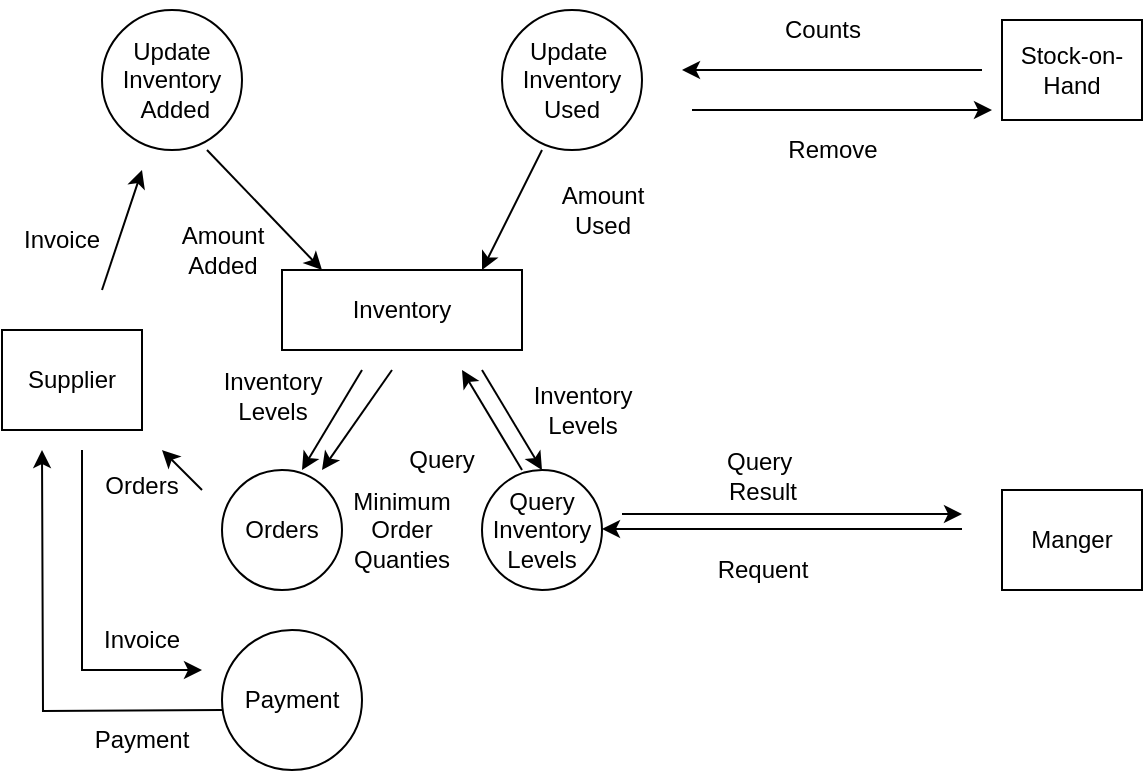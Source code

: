 <mxfile version="22.1.5" type="device">
  <diagram name="Page-1" id="VBh6dqWdYe3KM0izRPGQ">
    <mxGraphModel dx="880" dy="518" grid="1" gridSize="10" guides="1" tooltips="1" connect="1" arrows="1" fold="1" page="1" pageScale="1" pageWidth="850" pageHeight="1100" math="0" shadow="0">
      <root>
        <mxCell id="0" />
        <mxCell id="1" parent="0" />
        <mxCell id="uK1TMQlal5gdVzRUGG-r-1" value="Update&lt;br&gt;Inventory&lt;br&gt;&amp;nbsp;Added" style="ellipse;whiteSpace=wrap;html=1;aspect=fixed;" vertex="1" parent="1">
          <mxGeometry x="70" y="90" width="70" height="70" as="geometry" />
        </mxCell>
        <mxCell id="uK1TMQlal5gdVzRUGG-r-2" value="Update&amp;nbsp;&lt;br&gt;Inventory&lt;br&gt;Used" style="ellipse;whiteSpace=wrap;html=1;aspect=fixed;" vertex="1" parent="1">
          <mxGeometry x="270" y="90" width="70" height="70" as="geometry" />
        </mxCell>
        <mxCell id="uK1TMQlal5gdVzRUGG-r-3" value="" style="endArrow=classic;html=1;rounded=0;" edge="1" parent="1">
          <mxGeometry width="50" height="50" relative="1" as="geometry">
            <mxPoint x="510" y="120" as="sourcePoint" />
            <mxPoint x="360" y="120" as="targetPoint" />
          </mxGeometry>
        </mxCell>
        <mxCell id="uK1TMQlal5gdVzRUGG-r-4" value="Stock-on-Hand" style="html=1;whiteSpace=wrap;" vertex="1" parent="1">
          <mxGeometry x="520" y="95" width="70" height="50" as="geometry" />
        </mxCell>
        <mxCell id="uK1TMQlal5gdVzRUGG-r-5" value="Manger" style="html=1;whiteSpace=wrap;" vertex="1" parent="1">
          <mxGeometry x="520" y="330" width="70" height="50" as="geometry" />
        </mxCell>
        <mxCell id="uK1TMQlal5gdVzRUGG-r-6" value="" style="endArrow=classic;html=1;rounded=0;" edge="1" parent="1">
          <mxGeometry width="50" height="50" relative="1" as="geometry">
            <mxPoint x="290" y="160" as="sourcePoint" />
            <mxPoint x="260" y="220" as="targetPoint" />
          </mxGeometry>
        </mxCell>
        <mxCell id="uK1TMQlal5gdVzRUGG-r-7" value="" style="endArrow=classic;html=1;rounded=0;exitX=0.75;exitY=1;exitDx=0;exitDy=0;exitPerimeter=0;" edge="1" parent="1" source="uK1TMQlal5gdVzRUGG-r-1">
          <mxGeometry width="50" height="50" relative="1" as="geometry">
            <mxPoint x="139.998" y="159.998" as="sourcePoint" />
            <mxPoint x="180" y="220" as="targetPoint" />
          </mxGeometry>
        </mxCell>
        <mxCell id="uK1TMQlal5gdVzRUGG-r-8" value="" style="endArrow=classic;html=1;rounded=0;" edge="1" parent="1">
          <mxGeometry width="50" height="50" relative="1" as="geometry">
            <mxPoint x="70" y="230" as="sourcePoint" />
            <mxPoint x="90" y="170" as="targetPoint" />
          </mxGeometry>
        </mxCell>
        <mxCell id="uK1TMQlal5gdVzRUGG-r-9" value="Supplier" style="html=1;whiteSpace=wrap;" vertex="1" parent="1">
          <mxGeometry x="20" y="250" width="70" height="50" as="geometry" />
        </mxCell>
        <mxCell id="uK1TMQlal5gdVzRUGG-r-10" value="" style="endArrow=classic;html=1;rounded=0;" edge="1" parent="1">
          <mxGeometry width="50" height="50" relative="1" as="geometry">
            <mxPoint x="120" y="330" as="sourcePoint" />
            <mxPoint x="100" y="310" as="targetPoint" />
          </mxGeometry>
        </mxCell>
        <mxCell id="uK1TMQlal5gdVzRUGG-r-11" value="" style="endArrow=classic;html=1;rounded=0;edgeStyle=orthogonalEdgeStyle;" edge="1" parent="1">
          <mxGeometry width="50" height="50" relative="1" as="geometry">
            <mxPoint x="130" y="440" as="sourcePoint" />
            <mxPoint x="40" y="310" as="targetPoint" />
          </mxGeometry>
        </mxCell>
        <mxCell id="uK1TMQlal5gdVzRUGG-r-12" value="" style="endArrow=classic;html=1;rounded=0;edgeStyle=orthogonalEdgeStyle;" edge="1" parent="1">
          <mxGeometry width="50" height="50" relative="1" as="geometry">
            <mxPoint x="60" y="310" as="sourcePoint" />
            <mxPoint x="120" y="420" as="targetPoint" />
            <Array as="points">
              <mxPoint x="60" y="420" />
              <mxPoint x="120" y="420" />
            </Array>
          </mxGeometry>
        </mxCell>
        <mxCell id="uK1TMQlal5gdVzRUGG-r-13" value="Payment" style="ellipse;whiteSpace=wrap;html=1;aspect=fixed;" vertex="1" parent="1">
          <mxGeometry x="130" y="400" width="70" height="70" as="geometry" />
        </mxCell>
        <mxCell id="uK1TMQlal5gdVzRUGG-r-14" value="Orders" style="ellipse;whiteSpace=wrap;html=1;aspect=fixed;" vertex="1" parent="1">
          <mxGeometry x="130" y="320" width="60" height="60" as="geometry" />
        </mxCell>
        <mxCell id="uK1TMQlal5gdVzRUGG-r-15" value="Inventory" style="rounded=0;whiteSpace=wrap;html=1;" vertex="1" parent="1">
          <mxGeometry x="160" y="220" width="120" height="40" as="geometry" />
        </mxCell>
        <mxCell id="uK1TMQlal5gdVzRUGG-r-16" value="" style="endArrow=classic;html=1;rounded=0;" edge="1" parent="1">
          <mxGeometry width="50" height="50" relative="1" as="geometry">
            <mxPoint x="260" y="270" as="sourcePoint" />
            <mxPoint x="290" y="320" as="targetPoint" />
          </mxGeometry>
        </mxCell>
        <mxCell id="uK1TMQlal5gdVzRUGG-r-17" value="" style="endArrow=classic;html=1;rounded=0;" edge="1" parent="1">
          <mxGeometry width="50" height="50" relative="1" as="geometry">
            <mxPoint x="280" y="320" as="sourcePoint" />
            <mxPoint x="250" y="270" as="targetPoint" />
          </mxGeometry>
        </mxCell>
        <mxCell id="uK1TMQlal5gdVzRUGG-r-18" value="" style="endArrow=classic;html=1;rounded=0;" edge="1" parent="1">
          <mxGeometry width="50" height="50" relative="1" as="geometry">
            <mxPoint x="215" y="270" as="sourcePoint" />
            <mxPoint x="180" y="320" as="targetPoint" />
            <Array as="points">
              <mxPoint x="180" y="320" />
            </Array>
          </mxGeometry>
        </mxCell>
        <mxCell id="uK1TMQlal5gdVzRUGG-r-19" value="" style="endArrow=classic;html=1;rounded=0;" edge="1" parent="1">
          <mxGeometry width="50" height="50" relative="1" as="geometry">
            <mxPoint x="200" y="270" as="sourcePoint" />
            <mxPoint x="170" y="320" as="targetPoint" />
            <Array as="points" />
          </mxGeometry>
        </mxCell>
        <mxCell id="uK1TMQlal5gdVzRUGG-r-20" value="Query&lt;br style=&quot;border-color: var(--border-color);&quot;&gt;Inventory&lt;br style=&quot;border-color: var(--border-color);&quot;&gt;Levels" style="ellipse;whiteSpace=wrap;html=1;aspect=fixed;" vertex="1" parent="1">
          <mxGeometry x="260" y="320" width="60" height="60" as="geometry" />
        </mxCell>
        <mxCell id="uK1TMQlal5gdVzRUGG-r-21" value="" style="endArrow=classic;html=1;rounded=0;" edge="1" parent="1">
          <mxGeometry width="50" height="50" relative="1" as="geometry">
            <mxPoint x="500" y="349.5" as="sourcePoint" />
            <mxPoint x="320" y="349.5" as="targetPoint" />
          </mxGeometry>
        </mxCell>
        <mxCell id="uK1TMQlal5gdVzRUGG-r-22" value="" style="endArrow=classic;html=1;rounded=0;" edge="1" parent="1">
          <mxGeometry width="50" height="50" relative="1" as="geometry">
            <mxPoint x="330" y="342" as="sourcePoint" />
            <mxPoint x="500" y="342" as="targetPoint" />
          </mxGeometry>
        </mxCell>
        <mxCell id="uK1TMQlal5gdVzRUGG-r-23" value="Invoice" style="text;strokeColor=none;align=center;fillColor=none;html=1;verticalAlign=middle;whiteSpace=wrap;rounded=0;" vertex="1" parent="1">
          <mxGeometry x="60" y="390" width="60" height="30" as="geometry" />
        </mxCell>
        <mxCell id="uK1TMQlal5gdVzRUGG-r-24" value="Payment" style="text;strokeColor=none;align=center;fillColor=none;html=1;verticalAlign=middle;whiteSpace=wrap;rounded=0;" vertex="1" parent="1">
          <mxGeometry x="60" y="440" width="60" height="30" as="geometry" />
        </mxCell>
        <mxCell id="uK1TMQlal5gdVzRUGG-r-25" value="Query" style="text;strokeColor=none;align=center;fillColor=none;html=1;verticalAlign=middle;whiteSpace=wrap;rounded=0;" vertex="1" parent="1">
          <mxGeometry x="210" y="300" width="60" height="30" as="geometry" />
        </mxCell>
        <mxCell id="uK1TMQlal5gdVzRUGG-r-26" value="Minimum Order&lt;br&gt;Quanties" style="text;strokeColor=none;align=center;fillColor=none;html=1;verticalAlign=middle;whiteSpace=wrap;rounded=0;" vertex="1" parent="1">
          <mxGeometry x="190" y="335" width="60" height="30" as="geometry" />
        </mxCell>
        <mxCell id="uK1TMQlal5gdVzRUGG-r-27" value="Query&amp;nbsp;&lt;br&gt;Result" style="text;html=1;align=center;verticalAlign=middle;resizable=0;points=[];autosize=1;strokeColor=none;fillColor=none;" vertex="1" parent="1">
          <mxGeometry x="370" y="303" width="60" height="40" as="geometry" />
        </mxCell>
        <mxCell id="uK1TMQlal5gdVzRUGG-r-28" value="Requent" style="text;html=1;align=center;verticalAlign=middle;resizable=0;points=[];autosize=1;strokeColor=none;fillColor=none;" vertex="1" parent="1">
          <mxGeometry x="365" y="355" width="70" height="30" as="geometry" />
        </mxCell>
        <mxCell id="uK1TMQlal5gdVzRUGG-r-29" value="Amount &lt;br&gt;Used" style="text;html=1;align=center;verticalAlign=middle;resizable=0;points=[];autosize=1;strokeColor=none;fillColor=none;" vertex="1" parent="1">
          <mxGeometry x="290" y="170" width="60" height="40" as="geometry" />
        </mxCell>
        <mxCell id="uK1TMQlal5gdVzRUGG-r-30" value="Inventory&lt;br style=&quot;border-color: var(--border-color);&quot;&gt;&lt;span style=&quot;&quot;&gt;Levels&lt;/span&gt;" style="text;html=1;align=center;verticalAlign=middle;resizable=0;points=[];autosize=1;strokeColor=none;fillColor=none;" vertex="1" parent="1">
          <mxGeometry x="275" y="270" width="70" height="40" as="geometry" />
        </mxCell>
        <mxCell id="uK1TMQlal5gdVzRUGG-r-31" value="Counts" style="text;html=1;align=center;verticalAlign=middle;resizable=0;points=[];autosize=1;strokeColor=none;fillColor=none;" vertex="1" parent="1">
          <mxGeometry x="400" y="85" width="60" height="30" as="geometry" />
        </mxCell>
        <mxCell id="uK1TMQlal5gdVzRUGG-r-32" value="Amount &lt;br&gt;Added" style="text;html=1;align=center;verticalAlign=middle;resizable=0;points=[];autosize=1;strokeColor=none;fillColor=none;" vertex="1" parent="1">
          <mxGeometry x="100" y="190" width="60" height="40" as="geometry" />
        </mxCell>
        <mxCell id="uK1TMQlal5gdVzRUGG-r-33" value="Invoice" style="text;strokeColor=none;align=center;fillColor=none;html=1;verticalAlign=middle;whiteSpace=wrap;rounded=0;" vertex="1" parent="1">
          <mxGeometry x="20" y="190" width="60" height="30" as="geometry" />
        </mxCell>
        <mxCell id="uK1TMQlal5gdVzRUGG-r-34" value="Orders" style="text;strokeColor=none;align=center;fillColor=none;html=1;verticalAlign=middle;whiteSpace=wrap;rounded=0;" vertex="1" parent="1">
          <mxGeometry x="60" y="313" width="60" height="30" as="geometry" />
        </mxCell>
        <mxCell id="uK1TMQlal5gdVzRUGG-r-35" value="Inventory&lt;br style=&quot;border-color: var(--border-color);&quot;&gt;&lt;span style=&quot;&quot;&gt;Levels&lt;/span&gt;" style="text;html=1;align=center;verticalAlign=middle;resizable=0;points=[];autosize=1;strokeColor=none;fillColor=none;" vertex="1" parent="1">
          <mxGeometry x="120" y="263" width="70" height="40" as="geometry" />
        </mxCell>
        <mxCell id="uK1TMQlal5gdVzRUGG-r-36" value="" style="endArrow=classic;html=1;rounded=0;" edge="1" parent="1">
          <mxGeometry width="50" height="50" relative="1" as="geometry">
            <mxPoint x="365" y="140" as="sourcePoint" />
            <mxPoint x="515" y="140" as="targetPoint" />
          </mxGeometry>
        </mxCell>
        <mxCell id="uK1TMQlal5gdVzRUGG-r-37" value="Remove" style="text;html=1;align=center;verticalAlign=middle;resizable=0;points=[];autosize=1;strokeColor=none;fillColor=none;" vertex="1" parent="1">
          <mxGeometry x="400" y="145" width="70" height="30" as="geometry" />
        </mxCell>
      </root>
    </mxGraphModel>
  </diagram>
</mxfile>
